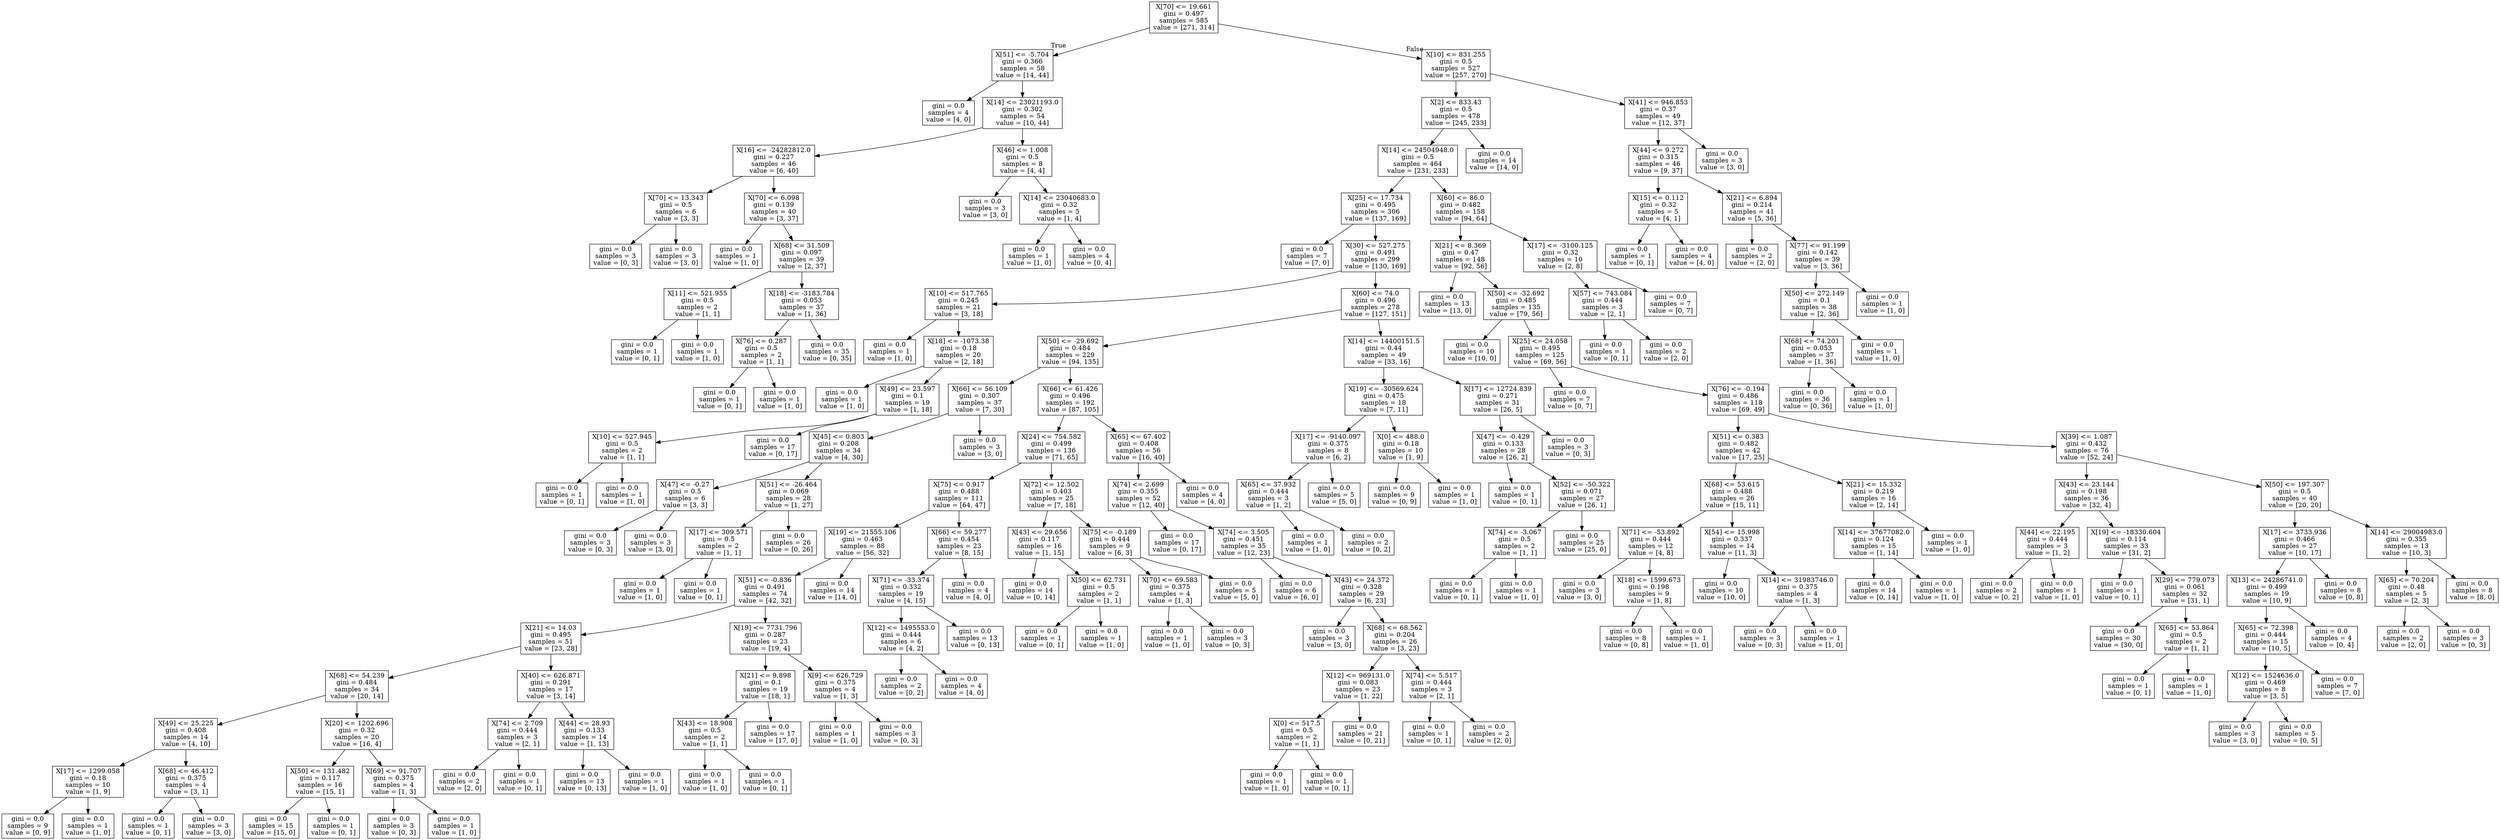 digraph Tree {
node [shape=box] ;
0 [label="X[70] <= 19.661\ngini = 0.497\nsamples = 585\nvalue = [271, 314]"] ;
1 [label="X[51] <= -5.704\ngini = 0.366\nsamples = 58\nvalue = [14, 44]"] ;
0 -> 1 [labeldistance=2.5, labelangle=45, headlabel="True"] ;
2 [label="gini = 0.0\nsamples = 4\nvalue = [4, 0]"] ;
1 -> 2 ;
3 [label="X[14] <= 23021193.0\ngini = 0.302\nsamples = 54\nvalue = [10, 44]"] ;
1 -> 3 ;
4 [label="X[16] <= -24282812.0\ngini = 0.227\nsamples = 46\nvalue = [6, 40]"] ;
3 -> 4 ;
5 [label="X[70] <= 13.343\ngini = 0.5\nsamples = 6\nvalue = [3, 3]"] ;
4 -> 5 ;
6 [label="gini = 0.0\nsamples = 3\nvalue = [0, 3]"] ;
5 -> 6 ;
7 [label="gini = 0.0\nsamples = 3\nvalue = [3, 0]"] ;
5 -> 7 ;
8 [label="X[70] <= 6.098\ngini = 0.139\nsamples = 40\nvalue = [3, 37]"] ;
4 -> 8 ;
9 [label="gini = 0.0\nsamples = 1\nvalue = [1, 0]"] ;
8 -> 9 ;
10 [label="X[68] <= 31.509\ngini = 0.097\nsamples = 39\nvalue = [2, 37]"] ;
8 -> 10 ;
11 [label="X[11] <= 521.955\ngini = 0.5\nsamples = 2\nvalue = [1, 1]"] ;
10 -> 11 ;
12 [label="gini = 0.0\nsamples = 1\nvalue = [0, 1]"] ;
11 -> 12 ;
13 [label="gini = 0.0\nsamples = 1\nvalue = [1, 0]"] ;
11 -> 13 ;
14 [label="X[18] <= -3183.784\ngini = 0.053\nsamples = 37\nvalue = [1, 36]"] ;
10 -> 14 ;
15 [label="X[76] <= 0.287\ngini = 0.5\nsamples = 2\nvalue = [1, 1]"] ;
14 -> 15 ;
16 [label="gini = 0.0\nsamples = 1\nvalue = [0, 1]"] ;
15 -> 16 ;
17 [label="gini = 0.0\nsamples = 1\nvalue = [1, 0]"] ;
15 -> 17 ;
18 [label="gini = 0.0\nsamples = 35\nvalue = [0, 35]"] ;
14 -> 18 ;
19 [label="X[46] <= 1.008\ngini = 0.5\nsamples = 8\nvalue = [4, 4]"] ;
3 -> 19 ;
20 [label="gini = 0.0\nsamples = 3\nvalue = [3, 0]"] ;
19 -> 20 ;
21 [label="X[14] <= 23040683.0\ngini = 0.32\nsamples = 5\nvalue = [1, 4]"] ;
19 -> 21 ;
22 [label="gini = 0.0\nsamples = 1\nvalue = [1, 0]"] ;
21 -> 22 ;
23 [label="gini = 0.0\nsamples = 4\nvalue = [0, 4]"] ;
21 -> 23 ;
24 [label="X[10] <= 831.255\ngini = 0.5\nsamples = 527\nvalue = [257, 270]"] ;
0 -> 24 [labeldistance=2.5, labelangle=-45, headlabel="False"] ;
25 [label="X[2] <= 833.43\ngini = 0.5\nsamples = 478\nvalue = [245, 233]"] ;
24 -> 25 ;
26 [label="X[14] <= 24504948.0\ngini = 0.5\nsamples = 464\nvalue = [231, 233]"] ;
25 -> 26 ;
27 [label="X[25] <= 17.734\ngini = 0.495\nsamples = 306\nvalue = [137, 169]"] ;
26 -> 27 ;
28 [label="gini = 0.0\nsamples = 7\nvalue = [7, 0]"] ;
27 -> 28 ;
29 [label="X[30] <= 527.275\ngini = 0.491\nsamples = 299\nvalue = [130, 169]"] ;
27 -> 29 ;
30 [label="X[10] <= 517.765\ngini = 0.245\nsamples = 21\nvalue = [3, 18]"] ;
29 -> 30 ;
31 [label="gini = 0.0\nsamples = 1\nvalue = [1, 0]"] ;
30 -> 31 ;
32 [label="X[18] <= -1073.38\ngini = 0.18\nsamples = 20\nvalue = [2, 18]"] ;
30 -> 32 ;
33 [label="gini = 0.0\nsamples = 1\nvalue = [1, 0]"] ;
32 -> 33 ;
34 [label="X[49] <= 23.597\ngini = 0.1\nsamples = 19\nvalue = [1, 18]"] ;
32 -> 34 ;
35 [label="X[10] <= 527.945\ngini = 0.5\nsamples = 2\nvalue = [1, 1]"] ;
34 -> 35 ;
36 [label="gini = 0.0\nsamples = 1\nvalue = [0, 1]"] ;
35 -> 36 ;
37 [label="gini = 0.0\nsamples = 1\nvalue = [1, 0]"] ;
35 -> 37 ;
38 [label="gini = 0.0\nsamples = 17\nvalue = [0, 17]"] ;
34 -> 38 ;
39 [label="X[60] <= 74.0\ngini = 0.496\nsamples = 278\nvalue = [127, 151]"] ;
29 -> 39 ;
40 [label="X[50] <= -29.692\ngini = 0.484\nsamples = 229\nvalue = [94, 135]"] ;
39 -> 40 ;
41 [label="X[66] <= 56.109\ngini = 0.307\nsamples = 37\nvalue = [7, 30]"] ;
40 -> 41 ;
42 [label="X[45] <= 0.803\ngini = 0.208\nsamples = 34\nvalue = [4, 30]"] ;
41 -> 42 ;
43 [label="X[47] <= -0.27\ngini = 0.5\nsamples = 6\nvalue = [3, 3]"] ;
42 -> 43 ;
44 [label="gini = 0.0\nsamples = 3\nvalue = [0, 3]"] ;
43 -> 44 ;
45 [label="gini = 0.0\nsamples = 3\nvalue = [3, 0]"] ;
43 -> 45 ;
46 [label="X[51] <= -26.464\ngini = 0.069\nsamples = 28\nvalue = [1, 27]"] ;
42 -> 46 ;
47 [label="X[17] <= 309.571\ngini = 0.5\nsamples = 2\nvalue = [1, 1]"] ;
46 -> 47 ;
48 [label="gini = 0.0\nsamples = 1\nvalue = [1, 0]"] ;
47 -> 48 ;
49 [label="gini = 0.0\nsamples = 1\nvalue = [0, 1]"] ;
47 -> 49 ;
50 [label="gini = 0.0\nsamples = 26\nvalue = [0, 26]"] ;
46 -> 50 ;
51 [label="gini = 0.0\nsamples = 3\nvalue = [3, 0]"] ;
41 -> 51 ;
52 [label="X[66] <= 61.426\ngini = 0.496\nsamples = 192\nvalue = [87, 105]"] ;
40 -> 52 ;
53 [label="X[24] <= 754.582\ngini = 0.499\nsamples = 136\nvalue = [71, 65]"] ;
52 -> 53 ;
54 [label="X[75] <= 0.917\ngini = 0.488\nsamples = 111\nvalue = [64, 47]"] ;
53 -> 54 ;
55 [label="X[19] <= 21555.106\ngini = 0.463\nsamples = 88\nvalue = [56, 32]"] ;
54 -> 55 ;
56 [label="X[51] <= -0.836\ngini = 0.491\nsamples = 74\nvalue = [42, 32]"] ;
55 -> 56 ;
57 [label="X[21] <= 14.03\ngini = 0.495\nsamples = 51\nvalue = [23, 28]"] ;
56 -> 57 ;
58 [label="X[68] <= 54.239\ngini = 0.484\nsamples = 34\nvalue = [20, 14]"] ;
57 -> 58 ;
59 [label="X[49] <= 25.225\ngini = 0.408\nsamples = 14\nvalue = [4, 10]"] ;
58 -> 59 ;
60 [label="X[17] <= 1299.058\ngini = 0.18\nsamples = 10\nvalue = [1, 9]"] ;
59 -> 60 ;
61 [label="gini = 0.0\nsamples = 9\nvalue = [0, 9]"] ;
60 -> 61 ;
62 [label="gini = 0.0\nsamples = 1\nvalue = [1, 0]"] ;
60 -> 62 ;
63 [label="X[68] <= 46.412\ngini = 0.375\nsamples = 4\nvalue = [3, 1]"] ;
59 -> 63 ;
64 [label="gini = 0.0\nsamples = 1\nvalue = [0, 1]"] ;
63 -> 64 ;
65 [label="gini = 0.0\nsamples = 3\nvalue = [3, 0]"] ;
63 -> 65 ;
66 [label="X[20] <= 1202.696\ngini = 0.32\nsamples = 20\nvalue = [16, 4]"] ;
58 -> 66 ;
67 [label="X[50] <= 131.482\ngini = 0.117\nsamples = 16\nvalue = [15, 1]"] ;
66 -> 67 ;
68 [label="gini = 0.0\nsamples = 15\nvalue = [15, 0]"] ;
67 -> 68 ;
69 [label="gini = 0.0\nsamples = 1\nvalue = [0, 1]"] ;
67 -> 69 ;
70 [label="X[69] <= 91.707\ngini = 0.375\nsamples = 4\nvalue = [1, 3]"] ;
66 -> 70 ;
71 [label="gini = 0.0\nsamples = 3\nvalue = [0, 3]"] ;
70 -> 71 ;
72 [label="gini = 0.0\nsamples = 1\nvalue = [1, 0]"] ;
70 -> 72 ;
73 [label="X[40] <= 626.871\ngini = 0.291\nsamples = 17\nvalue = [3, 14]"] ;
57 -> 73 ;
74 [label="X[74] <= 2.709\ngini = 0.444\nsamples = 3\nvalue = [2, 1]"] ;
73 -> 74 ;
75 [label="gini = 0.0\nsamples = 2\nvalue = [2, 0]"] ;
74 -> 75 ;
76 [label="gini = 0.0\nsamples = 1\nvalue = [0, 1]"] ;
74 -> 76 ;
77 [label="X[44] <= 28.93\ngini = 0.133\nsamples = 14\nvalue = [1, 13]"] ;
73 -> 77 ;
78 [label="gini = 0.0\nsamples = 13\nvalue = [0, 13]"] ;
77 -> 78 ;
79 [label="gini = 0.0\nsamples = 1\nvalue = [1, 0]"] ;
77 -> 79 ;
80 [label="X[19] <= 7731.796\ngini = 0.287\nsamples = 23\nvalue = [19, 4]"] ;
56 -> 80 ;
81 [label="X[21] <= 9.898\ngini = 0.1\nsamples = 19\nvalue = [18, 1]"] ;
80 -> 81 ;
82 [label="X[43] <= 18.908\ngini = 0.5\nsamples = 2\nvalue = [1, 1]"] ;
81 -> 82 ;
83 [label="gini = 0.0\nsamples = 1\nvalue = [1, 0]"] ;
82 -> 83 ;
84 [label="gini = 0.0\nsamples = 1\nvalue = [0, 1]"] ;
82 -> 84 ;
85 [label="gini = 0.0\nsamples = 17\nvalue = [17, 0]"] ;
81 -> 85 ;
86 [label="X[9] <= 626.729\ngini = 0.375\nsamples = 4\nvalue = [1, 3]"] ;
80 -> 86 ;
87 [label="gini = 0.0\nsamples = 1\nvalue = [1, 0]"] ;
86 -> 87 ;
88 [label="gini = 0.0\nsamples = 3\nvalue = [0, 3]"] ;
86 -> 88 ;
89 [label="gini = 0.0\nsamples = 14\nvalue = [14, 0]"] ;
55 -> 89 ;
90 [label="X[66] <= 59.277\ngini = 0.454\nsamples = 23\nvalue = [8, 15]"] ;
54 -> 90 ;
91 [label="X[71] <= -33.374\ngini = 0.332\nsamples = 19\nvalue = [4, 15]"] ;
90 -> 91 ;
92 [label="X[12] <= 1495553.0\ngini = 0.444\nsamples = 6\nvalue = [4, 2]"] ;
91 -> 92 ;
93 [label="gini = 0.0\nsamples = 2\nvalue = [0, 2]"] ;
92 -> 93 ;
94 [label="gini = 0.0\nsamples = 4\nvalue = [4, 0]"] ;
92 -> 94 ;
95 [label="gini = 0.0\nsamples = 13\nvalue = [0, 13]"] ;
91 -> 95 ;
96 [label="gini = 0.0\nsamples = 4\nvalue = [4, 0]"] ;
90 -> 96 ;
97 [label="X[72] <= 12.502\ngini = 0.403\nsamples = 25\nvalue = [7, 18]"] ;
53 -> 97 ;
98 [label="X[43] <= 29.656\ngini = 0.117\nsamples = 16\nvalue = [1, 15]"] ;
97 -> 98 ;
99 [label="gini = 0.0\nsamples = 14\nvalue = [0, 14]"] ;
98 -> 99 ;
100 [label="X[50] <= 62.731\ngini = 0.5\nsamples = 2\nvalue = [1, 1]"] ;
98 -> 100 ;
101 [label="gini = 0.0\nsamples = 1\nvalue = [0, 1]"] ;
100 -> 101 ;
102 [label="gini = 0.0\nsamples = 1\nvalue = [1, 0]"] ;
100 -> 102 ;
103 [label="X[75] <= -0.189\ngini = 0.444\nsamples = 9\nvalue = [6, 3]"] ;
97 -> 103 ;
104 [label="X[70] <= 69.583\ngini = 0.375\nsamples = 4\nvalue = [1, 3]"] ;
103 -> 104 ;
105 [label="gini = 0.0\nsamples = 1\nvalue = [1, 0]"] ;
104 -> 105 ;
106 [label="gini = 0.0\nsamples = 3\nvalue = [0, 3]"] ;
104 -> 106 ;
107 [label="gini = 0.0\nsamples = 5\nvalue = [5, 0]"] ;
103 -> 107 ;
108 [label="X[65] <= 67.402\ngini = 0.408\nsamples = 56\nvalue = [16, 40]"] ;
52 -> 108 ;
109 [label="X[74] <= 2.699\ngini = 0.355\nsamples = 52\nvalue = [12, 40]"] ;
108 -> 109 ;
110 [label="gini = 0.0\nsamples = 17\nvalue = [0, 17]"] ;
109 -> 110 ;
111 [label="X[74] <= 3.505\ngini = 0.451\nsamples = 35\nvalue = [12, 23]"] ;
109 -> 111 ;
112 [label="gini = 0.0\nsamples = 6\nvalue = [6, 0]"] ;
111 -> 112 ;
113 [label="X[43] <= 24.372\ngini = 0.328\nsamples = 29\nvalue = [6, 23]"] ;
111 -> 113 ;
114 [label="gini = 0.0\nsamples = 3\nvalue = [3, 0]"] ;
113 -> 114 ;
115 [label="X[68] <= 68.562\ngini = 0.204\nsamples = 26\nvalue = [3, 23]"] ;
113 -> 115 ;
116 [label="X[12] <= 969131.0\ngini = 0.083\nsamples = 23\nvalue = [1, 22]"] ;
115 -> 116 ;
117 [label="X[0] <= 517.5\ngini = 0.5\nsamples = 2\nvalue = [1, 1]"] ;
116 -> 117 ;
118 [label="gini = 0.0\nsamples = 1\nvalue = [1, 0]"] ;
117 -> 118 ;
119 [label="gini = 0.0\nsamples = 1\nvalue = [0, 1]"] ;
117 -> 119 ;
120 [label="gini = 0.0\nsamples = 21\nvalue = [0, 21]"] ;
116 -> 120 ;
121 [label="X[74] <= 5.517\ngini = 0.444\nsamples = 3\nvalue = [2, 1]"] ;
115 -> 121 ;
122 [label="gini = 0.0\nsamples = 1\nvalue = [0, 1]"] ;
121 -> 122 ;
123 [label="gini = 0.0\nsamples = 2\nvalue = [2, 0]"] ;
121 -> 123 ;
124 [label="gini = 0.0\nsamples = 4\nvalue = [4, 0]"] ;
108 -> 124 ;
125 [label="X[14] <= 14400151.5\ngini = 0.44\nsamples = 49\nvalue = [33, 16]"] ;
39 -> 125 ;
126 [label="X[19] <= -30569.624\ngini = 0.475\nsamples = 18\nvalue = [7, 11]"] ;
125 -> 126 ;
127 [label="X[17] <= -9140.097\ngini = 0.375\nsamples = 8\nvalue = [6, 2]"] ;
126 -> 127 ;
128 [label="X[65] <= 37.932\ngini = 0.444\nsamples = 3\nvalue = [1, 2]"] ;
127 -> 128 ;
129 [label="gini = 0.0\nsamples = 1\nvalue = [1, 0]"] ;
128 -> 129 ;
130 [label="gini = 0.0\nsamples = 2\nvalue = [0, 2]"] ;
128 -> 130 ;
131 [label="gini = 0.0\nsamples = 5\nvalue = [5, 0]"] ;
127 -> 131 ;
132 [label="X[0] <= 488.0\ngini = 0.18\nsamples = 10\nvalue = [1, 9]"] ;
126 -> 132 ;
133 [label="gini = 0.0\nsamples = 9\nvalue = [0, 9]"] ;
132 -> 133 ;
134 [label="gini = 0.0\nsamples = 1\nvalue = [1, 0]"] ;
132 -> 134 ;
135 [label="X[17] <= 12724.839\ngini = 0.271\nsamples = 31\nvalue = [26, 5]"] ;
125 -> 135 ;
136 [label="X[47] <= -0.429\ngini = 0.133\nsamples = 28\nvalue = [26, 2]"] ;
135 -> 136 ;
137 [label="gini = 0.0\nsamples = 1\nvalue = [0, 1]"] ;
136 -> 137 ;
138 [label="X[52] <= -50.322\ngini = 0.071\nsamples = 27\nvalue = [26, 1]"] ;
136 -> 138 ;
139 [label="X[74] <= -3.067\ngini = 0.5\nsamples = 2\nvalue = [1, 1]"] ;
138 -> 139 ;
140 [label="gini = 0.0\nsamples = 1\nvalue = [0, 1]"] ;
139 -> 140 ;
141 [label="gini = 0.0\nsamples = 1\nvalue = [1, 0]"] ;
139 -> 141 ;
142 [label="gini = 0.0\nsamples = 25\nvalue = [25, 0]"] ;
138 -> 142 ;
143 [label="gini = 0.0\nsamples = 3\nvalue = [0, 3]"] ;
135 -> 143 ;
144 [label="X[60] <= 86.0\ngini = 0.482\nsamples = 158\nvalue = [94, 64]"] ;
26 -> 144 ;
145 [label="X[21] <= 8.369\ngini = 0.47\nsamples = 148\nvalue = [92, 56]"] ;
144 -> 145 ;
146 [label="gini = 0.0\nsamples = 13\nvalue = [13, 0]"] ;
145 -> 146 ;
147 [label="X[50] <= -32.692\ngini = 0.485\nsamples = 135\nvalue = [79, 56]"] ;
145 -> 147 ;
148 [label="gini = 0.0\nsamples = 10\nvalue = [10, 0]"] ;
147 -> 148 ;
149 [label="X[25] <= 24.058\ngini = 0.495\nsamples = 125\nvalue = [69, 56]"] ;
147 -> 149 ;
150 [label="gini = 0.0\nsamples = 7\nvalue = [0, 7]"] ;
149 -> 150 ;
151 [label="X[76] <= -0.194\ngini = 0.486\nsamples = 118\nvalue = [69, 49]"] ;
149 -> 151 ;
152 [label="X[51] <= 0.383\ngini = 0.482\nsamples = 42\nvalue = [17, 25]"] ;
151 -> 152 ;
153 [label="X[68] <= 53.615\ngini = 0.488\nsamples = 26\nvalue = [15, 11]"] ;
152 -> 153 ;
154 [label="X[71] <= -53.892\ngini = 0.444\nsamples = 12\nvalue = [4, 8]"] ;
153 -> 154 ;
155 [label="gini = 0.0\nsamples = 3\nvalue = [3, 0]"] ;
154 -> 155 ;
156 [label="X[18] <= 1599.673\ngini = 0.198\nsamples = 9\nvalue = [1, 8]"] ;
154 -> 156 ;
157 [label="gini = 0.0\nsamples = 8\nvalue = [0, 8]"] ;
156 -> 157 ;
158 [label="gini = 0.0\nsamples = 1\nvalue = [1, 0]"] ;
156 -> 158 ;
159 [label="X[54] <= 15.998\ngini = 0.337\nsamples = 14\nvalue = [11, 3]"] ;
153 -> 159 ;
160 [label="gini = 0.0\nsamples = 10\nvalue = [10, 0]"] ;
159 -> 160 ;
161 [label="X[14] <= 31983746.0\ngini = 0.375\nsamples = 4\nvalue = [1, 3]"] ;
159 -> 161 ;
162 [label="gini = 0.0\nsamples = 3\nvalue = [0, 3]"] ;
161 -> 162 ;
163 [label="gini = 0.0\nsamples = 1\nvalue = [1, 0]"] ;
161 -> 163 ;
164 [label="X[21] <= 15.332\ngini = 0.219\nsamples = 16\nvalue = [2, 14]"] ;
152 -> 164 ;
165 [label="X[14] <= 37677082.0\ngini = 0.124\nsamples = 15\nvalue = [1, 14]"] ;
164 -> 165 ;
166 [label="gini = 0.0\nsamples = 14\nvalue = [0, 14]"] ;
165 -> 166 ;
167 [label="gini = 0.0\nsamples = 1\nvalue = [1, 0]"] ;
165 -> 167 ;
168 [label="gini = 0.0\nsamples = 1\nvalue = [1, 0]"] ;
164 -> 168 ;
169 [label="X[39] <= 1.087\ngini = 0.432\nsamples = 76\nvalue = [52, 24]"] ;
151 -> 169 ;
170 [label="X[43] <= 23.144\ngini = 0.198\nsamples = 36\nvalue = [32, 4]"] ;
169 -> 170 ;
171 [label="X[44] <= 22.195\ngini = 0.444\nsamples = 3\nvalue = [1, 2]"] ;
170 -> 171 ;
172 [label="gini = 0.0\nsamples = 2\nvalue = [0, 2]"] ;
171 -> 172 ;
173 [label="gini = 0.0\nsamples = 1\nvalue = [1, 0]"] ;
171 -> 173 ;
174 [label="X[19] <= -18330.604\ngini = 0.114\nsamples = 33\nvalue = [31, 2]"] ;
170 -> 174 ;
175 [label="gini = 0.0\nsamples = 1\nvalue = [0, 1]"] ;
174 -> 175 ;
176 [label="X[29] <= 779.073\ngini = 0.061\nsamples = 32\nvalue = [31, 1]"] ;
174 -> 176 ;
177 [label="gini = 0.0\nsamples = 30\nvalue = [30, 0]"] ;
176 -> 177 ;
178 [label="X[65] <= 53.864\ngini = 0.5\nsamples = 2\nvalue = [1, 1]"] ;
176 -> 178 ;
179 [label="gini = 0.0\nsamples = 1\nvalue = [0, 1]"] ;
178 -> 179 ;
180 [label="gini = 0.0\nsamples = 1\nvalue = [1, 0]"] ;
178 -> 180 ;
181 [label="X[50] <= 197.307\ngini = 0.5\nsamples = 40\nvalue = [20, 20]"] ;
169 -> 181 ;
182 [label="X[17] <= 3733.936\ngini = 0.466\nsamples = 27\nvalue = [10, 17]"] ;
181 -> 182 ;
183 [label="X[13] <= 24286741.0\ngini = 0.499\nsamples = 19\nvalue = [10, 9]"] ;
182 -> 183 ;
184 [label="X[65] <= 72.398\ngini = 0.444\nsamples = 15\nvalue = [10, 5]"] ;
183 -> 184 ;
185 [label="X[12] <= 1524636.0\ngini = 0.469\nsamples = 8\nvalue = [3, 5]"] ;
184 -> 185 ;
186 [label="gini = 0.0\nsamples = 3\nvalue = [3, 0]"] ;
185 -> 186 ;
187 [label="gini = 0.0\nsamples = 5\nvalue = [0, 5]"] ;
185 -> 187 ;
188 [label="gini = 0.0\nsamples = 7\nvalue = [7, 0]"] ;
184 -> 188 ;
189 [label="gini = 0.0\nsamples = 4\nvalue = [0, 4]"] ;
183 -> 189 ;
190 [label="gini = 0.0\nsamples = 8\nvalue = [0, 8]"] ;
182 -> 190 ;
191 [label="X[14] <= 29004983.0\ngini = 0.355\nsamples = 13\nvalue = [10, 3]"] ;
181 -> 191 ;
192 [label="X[65] <= 70.204\ngini = 0.48\nsamples = 5\nvalue = [2, 3]"] ;
191 -> 192 ;
193 [label="gini = 0.0\nsamples = 2\nvalue = [2, 0]"] ;
192 -> 193 ;
194 [label="gini = 0.0\nsamples = 3\nvalue = [0, 3]"] ;
192 -> 194 ;
195 [label="gini = 0.0\nsamples = 8\nvalue = [8, 0]"] ;
191 -> 195 ;
196 [label="X[17] <= -3100.125\ngini = 0.32\nsamples = 10\nvalue = [2, 8]"] ;
144 -> 196 ;
197 [label="X[57] <= 743.084\ngini = 0.444\nsamples = 3\nvalue = [2, 1]"] ;
196 -> 197 ;
198 [label="gini = 0.0\nsamples = 1\nvalue = [0, 1]"] ;
197 -> 198 ;
199 [label="gini = 0.0\nsamples = 2\nvalue = [2, 0]"] ;
197 -> 199 ;
200 [label="gini = 0.0\nsamples = 7\nvalue = [0, 7]"] ;
196 -> 200 ;
201 [label="gini = 0.0\nsamples = 14\nvalue = [14, 0]"] ;
25 -> 201 ;
202 [label="X[41] <= 946.853\ngini = 0.37\nsamples = 49\nvalue = [12, 37]"] ;
24 -> 202 ;
203 [label="X[44] <= 9.272\ngini = 0.315\nsamples = 46\nvalue = [9, 37]"] ;
202 -> 203 ;
204 [label="X[15] <= 0.112\ngini = 0.32\nsamples = 5\nvalue = [4, 1]"] ;
203 -> 204 ;
205 [label="gini = 0.0\nsamples = 1\nvalue = [0, 1]"] ;
204 -> 205 ;
206 [label="gini = 0.0\nsamples = 4\nvalue = [4, 0]"] ;
204 -> 206 ;
207 [label="X[21] <= 6.894\ngini = 0.214\nsamples = 41\nvalue = [5, 36]"] ;
203 -> 207 ;
208 [label="gini = 0.0\nsamples = 2\nvalue = [2, 0]"] ;
207 -> 208 ;
209 [label="X[77] <= 91.199\ngini = 0.142\nsamples = 39\nvalue = [3, 36]"] ;
207 -> 209 ;
210 [label="X[50] <= 272.149\ngini = 0.1\nsamples = 38\nvalue = [2, 36]"] ;
209 -> 210 ;
211 [label="X[68] <= 74.201\ngini = 0.053\nsamples = 37\nvalue = [1, 36]"] ;
210 -> 211 ;
212 [label="gini = 0.0\nsamples = 36\nvalue = [0, 36]"] ;
211 -> 212 ;
213 [label="gini = 0.0\nsamples = 1\nvalue = [1, 0]"] ;
211 -> 213 ;
214 [label="gini = 0.0\nsamples = 1\nvalue = [1, 0]"] ;
210 -> 214 ;
215 [label="gini = 0.0\nsamples = 1\nvalue = [1, 0]"] ;
209 -> 215 ;
216 [label="gini = 0.0\nsamples = 3\nvalue = [3, 0]"] ;
202 -> 216 ;
}